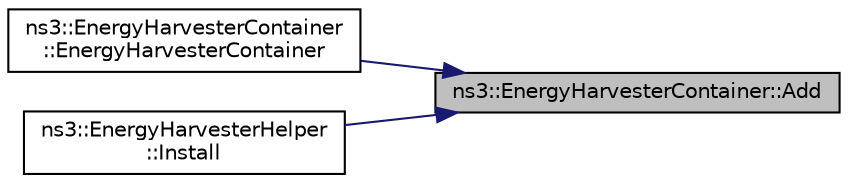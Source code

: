 digraph "ns3::EnergyHarvesterContainer::Add"
{
 // LATEX_PDF_SIZE
  edge [fontname="Helvetica",fontsize="10",labelfontname="Helvetica",labelfontsize="10"];
  node [fontname="Helvetica",fontsize="10",shape=record];
  rankdir="RL";
  Node1 [label="ns3::EnergyHarvesterContainer::Add",height=0.2,width=0.4,color="black", fillcolor="grey75", style="filled", fontcolor="black",tooltip=" "];
  Node1 -> Node2 [dir="back",color="midnightblue",fontsize="10",style="solid",fontname="Helvetica"];
  Node2 [label="ns3::EnergyHarvesterContainer\l::EnergyHarvesterContainer",height=0.2,width=0.4,color="black", fillcolor="white", style="filled",URL="$classns3_1_1_energy_harvester_container.html#aa96f0bb985848ddc27c440def6204b78",tooltip=" "];
  Node1 -> Node3 [dir="back",color="midnightblue",fontsize="10",style="solid",fontname="Helvetica"];
  Node3 [label="ns3::EnergyHarvesterHelper\l::Install",height=0.2,width=0.4,color="black", fillcolor="white", style="filled",URL="$classns3_1_1_energy_harvester_helper.html#a2577f5e0cb99cac42651b9ca8bc016af",tooltip=" "];
}
